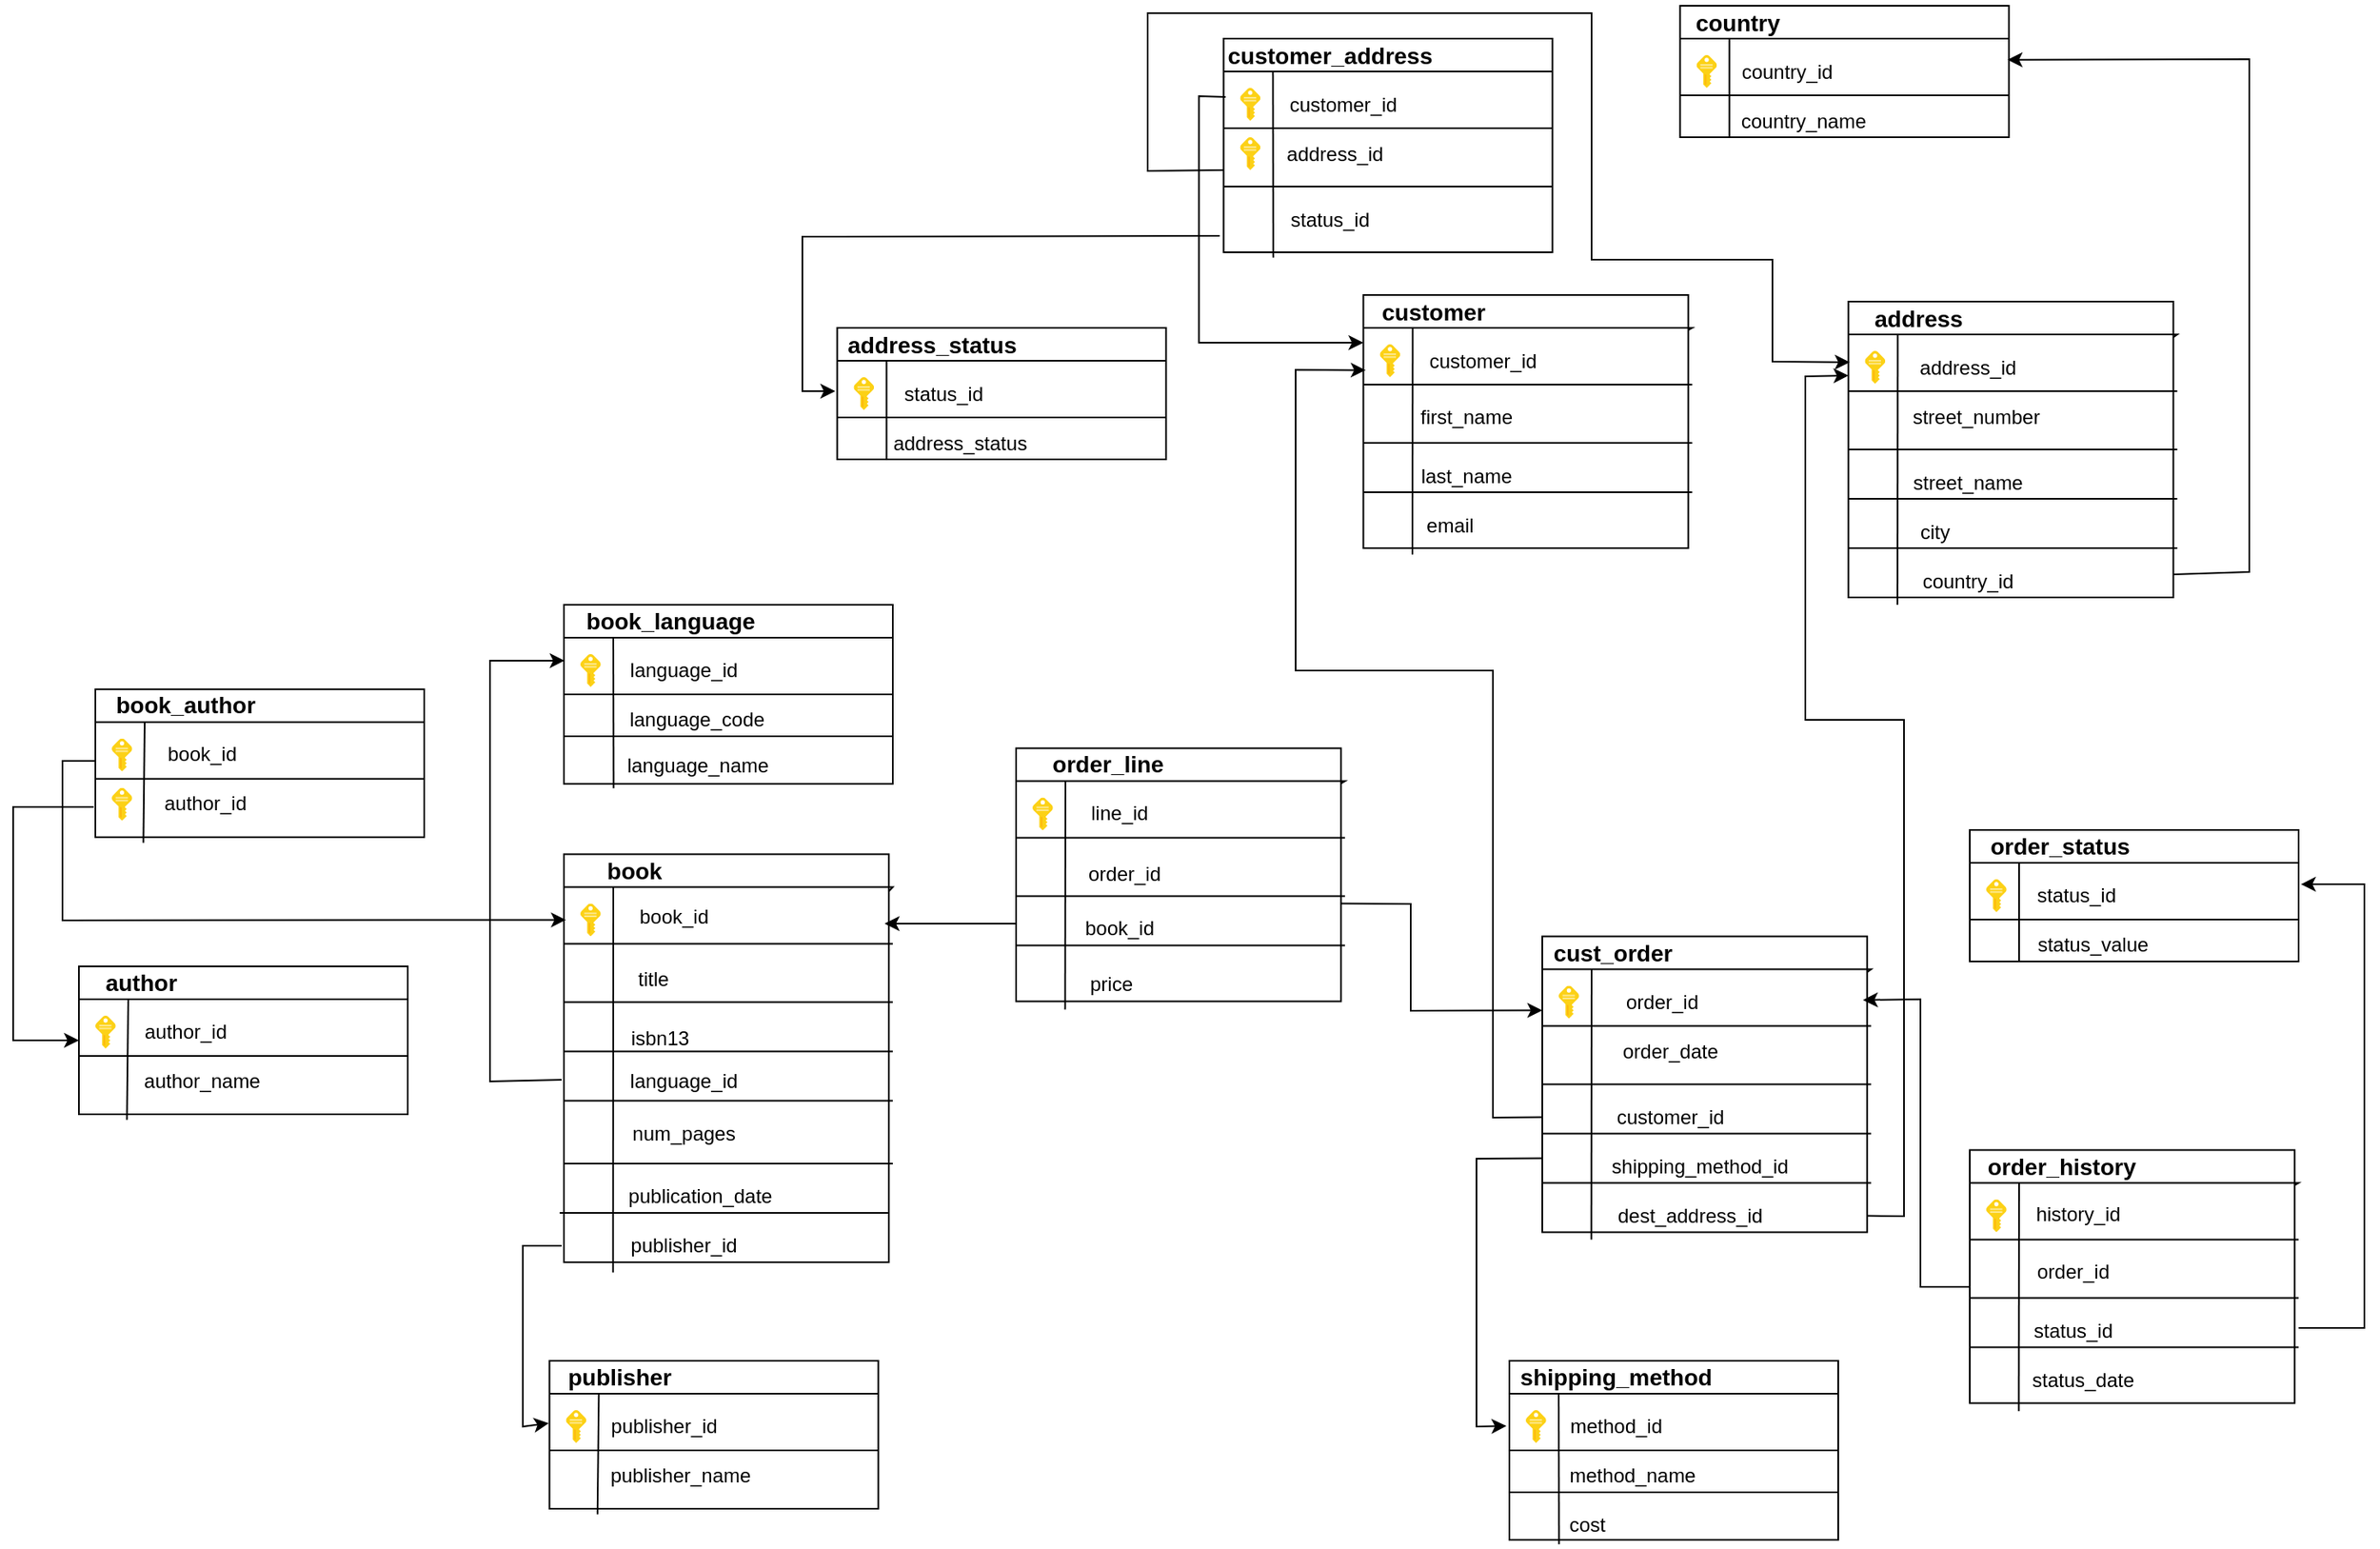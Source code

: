 <mxfile version="25.0.3">
  <diagram name="Page-1" id="AqJaQ5v487REorw5EvIO">
    <mxGraphModel dx="3316" dy="1062" grid="1" gridSize="10" guides="1" tooltips="1" connect="1" arrows="1" fold="1" page="1" pageScale="1" pageWidth="850" pageHeight="1100" math="0" shadow="0">
      <root>
        <mxCell id="0" />
        <mxCell id="1" parent="0" />
        <mxCell id="8rol1aNrI4AMiD5__3O6-1" value="" style="rounded=0;whiteSpace=wrap;html=1;" vertex="1" parent="1">
          <mxGeometry x="753.8" y="915.5" width="200" height="80" as="geometry" />
        </mxCell>
        <mxCell id="8rol1aNrI4AMiD5__3O6-2" value="" style="endArrow=none;html=1;rounded=0;" edge="1" parent="1" target="8rol1aNrI4AMiD5__3O6-1">
          <mxGeometry width="50" height="50" relative="1" as="geometry">
            <mxPoint x="753.8" y="935.5" as="sourcePoint" />
            <mxPoint x="803.8" y="885.5" as="targetPoint" />
            <Array as="points">
              <mxPoint x="953.8" y="935.5" />
            </Array>
          </mxGeometry>
        </mxCell>
        <mxCell id="8rol1aNrI4AMiD5__3O6-3" value="" style="endArrow=none;html=1;rounded=0;" edge="1" parent="1">
          <mxGeometry width="50" height="50" relative="1" as="geometry">
            <mxPoint x="753.8" y="970" as="sourcePoint" />
            <mxPoint x="953.8" y="970" as="targetPoint" />
            <Array as="points">
              <mxPoint x="953.8" y="970" />
            </Array>
          </mxGeometry>
        </mxCell>
        <mxCell id="8rol1aNrI4AMiD5__3O6-4" value="" style="endArrow=none;html=1;rounded=0;" edge="1" parent="1">
          <mxGeometry width="50" height="50" relative="1" as="geometry">
            <mxPoint x="783.8" y="995.5" as="sourcePoint" />
            <mxPoint x="783.8" y="935.5" as="targetPoint" />
          </mxGeometry>
        </mxCell>
        <mxCell id="8rol1aNrI4AMiD5__3O6-5" value="&lt;b&gt;&lt;font style=&quot;font-size: 14px;&quot;&gt;country&lt;/font&gt;&lt;/b&gt;" style="text;html=1;align=center;verticalAlign=middle;whiteSpace=wrap;rounded=0;" vertex="1" parent="1">
          <mxGeometry x="753.8" y="915.5" width="70" height="20" as="geometry" />
        </mxCell>
        <mxCell id="8rol1aNrI4AMiD5__3O6-6" value="country_id" style="text;html=1;align=center;verticalAlign=middle;whiteSpace=wrap;rounded=0;" vertex="1" parent="1">
          <mxGeometry x="793.8" y="945.5" width="50" height="20" as="geometry" />
        </mxCell>
        <mxCell id="8rol1aNrI4AMiD5__3O6-8" value="country_name" style="text;html=1;align=center;verticalAlign=middle;whiteSpace=wrap;rounded=0;" vertex="1" parent="1">
          <mxGeometry x="803.8" y="975.5" width="50" height="20" as="geometry" />
        </mxCell>
        <mxCell id="8rol1aNrI4AMiD5__3O6-9" value="" style="image;sketch=0;aspect=fixed;html=1;points=[];align=center;fontSize=12;image=img/lib/mscae/Key.svg;" vertex="1" parent="1">
          <mxGeometry x="763.8" y="945.5" width="12.4" height="20" as="geometry" />
        </mxCell>
        <mxCell id="8rol1aNrI4AMiD5__3O6-10" value="" style="rounded=0;whiteSpace=wrap;html=1;" vertex="1" parent="1">
          <mxGeometry x="241.2" y="1111.5" width="200" height="80" as="geometry" />
        </mxCell>
        <mxCell id="8rol1aNrI4AMiD5__3O6-11" value="" style="endArrow=none;html=1;rounded=0;" edge="1" parent="1" target="8rol1aNrI4AMiD5__3O6-10">
          <mxGeometry width="50" height="50" relative="1" as="geometry">
            <mxPoint x="241.2" y="1131.5" as="sourcePoint" />
            <mxPoint x="291.2" y="1081.5" as="targetPoint" />
            <Array as="points">
              <mxPoint x="441.2" y="1131.5" />
            </Array>
          </mxGeometry>
        </mxCell>
        <mxCell id="8rol1aNrI4AMiD5__3O6-12" value="" style="endArrow=none;html=1;rounded=0;" edge="1" parent="1">
          <mxGeometry width="50" height="50" relative="1" as="geometry">
            <mxPoint x="241.2" y="1166" as="sourcePoint" />
            <mxPoint x="441.2" y="1166" as="targetPoint" />
            <Array as="points">
              <mxPoint x="441.2" y="1166" />
            </Array>
          </mxGeometry>
        </mxCell>
        <mxCell id="8rol1aNrI4AMiD5__3O6-13" value="" style="endArrow=none;html=1;rounded=0;" edge="1" parent="1">
          <mxGeometry width="50" height="50" relative="1" as="geometry">
            <mxPoint x="271.2" y="1191.5" as="sourcePoint" />
            <mxPoint x="271.2" y="1131.5" as="targetPoint" />
          </mxGeometry>
        </mxCell>
        <mxCell id="8rol1aNrI4AMiD5__3O6-14" value="&lt;b&gt;&lt;font style=&quot;font-size: 14px;&quot;&gt;address_status&lt;/font&gt;&lt;/b&gt;" style="text;html=1;align=center;verticalAlign=middle;whiteSpace=wrap;rounded=0;" vertex="1" parent="1">
          <mxGeometry x="263.6" y="1111.5" width="70" height="20" as="geometry" />
        </mxCell>
        <mxCell id="8rol1aNrI4AMiD5__3O6-15" value="status_id" style="text;html=1;align=center;verticalAlign=middle;whiteSpace=wrap;rounded=0;" vertex="1" parent="1">
          <mxGeometry x="281.2" y="1141.5" width="50" height="20" as="geometry" />
        </mxCell>
        <mxCell id="8rol1aNrI4AMiD5__3O6-16" value="&lt;font style=&quot;font-size: 12px;&quot;&gt;address_status&lt;/font&gt;" style="text;html=1;align=center;verticalAlign=middle;whiteSpace=wrap;rounded=0;" vertex="1" parent="1">
          <mxGeometry x="291.2" y="1171.5" width="50" height="20" as="geometry" />
        </mxCell>
        <mxCell id="8rol1aNrI4AMiD5__3O6-17" value="" style="image;sketch=0;aspect=fixed;html=1;points=[];align=center;fontSize=12;image=img/lib/mscae/Key.svg;" vertex="1" parent="1">
          <mxGeometry x="251.2" y="1141.5" width="12.4" height="20" as="geometry" />
        </mxCell>
        <mxCell id="8rol1aNrI4AMiD5__3O6-19" value="" style="rounded=0;whiteSpace=wrap;html=1;" vertex="1" parent="1">
          <mxGeometry x="856.2" y="1095.5" width="197.6" height="180" as="geometry" />
        </mxCell>
        <mxCell id="8rol1aNrI4AMiD5__3O6-20" value="" style="endArrow=none;html=1;rounded=0;" edge="1" parent="1" target="8rol1aNrI4AMiD5__3O6-19">
          <mxGeometry width="50" height="50" relative="1" as="geometry">
            <mxPoint x="856.2" y="1115.5" as="sourcePoint" />
            <mxPoint x="906.2" y="1065.5" as="targetPoint" />
            <Array as="points">
              <mxPoint x="1056.2" y="1115.5" />
            </Array>
          </mxGeometry>
        </mxCell>
        <mxCell id="8rol1aNrI4AMiD5__3O6-21" value="" style="endArrow=none;html=1;rounded=0;" edge="1" parent="1">
          <mxGeometry width="50" height="50" relative="1" as="geometry">
            <mxPoint x="856.2" y="1150" as="sourcePoint" />
            <mxPoint x="1056.2" y="1150" as="targetPoint" />
            <Array as="points">
              <mxPoint x="1056.2" y="1150" />
            </Array>
          </mxGeometry>
        </mxCell>
        <mxCell id="8rol1aNrI4AMiD5__3O6-22" value="" style="endArrow=none;html=1;rounded=0;exitX=0.151;exitY=1.025;exitDx=0;exitDy=0;exitPerimeter=0;" edge="1" parent="1" source="8rol1aNrI4AMiD5__3O6-19">
          <mxGeometry width="50" height="50" relative="1" as="geometry">
            <mxPoint x="886.2" y="1175.5" as="sourcePoint" />
            <mxPoint x="886.2" y="1115.5" as="targetPoint" />
          </mxGeometry>
        </mxCell>
        <mxCell id="8rol1aNrI4AMiD5__3O6-23" value="&lt;div&gt;&lt;b style=&quot;background-color: initial;&quot;&gt;&lt;font style=&quot;font-size: 14px;&quot;&gt;address&lt;/font&gt;&lt;/b&gt;&lt;/div&gt;" style="text;html=1;align=center;verticalAlign=middle;whiteSpace=wrap;rounded=0;" vertex="1" parent="1">
          <mxGeometry x="863.8" y="1095.5" width="70" height="20" as="geometry" />
        </mxCell>
        <mxCell id="8rol1aNrI4AMiD5__3O6-24" value="address_id" style="text;html=1;align=center;verticalAlign=middle;whiteSpace=wrap;rounded=0;" vertex="1" parent="1">
          <mxGeometry x="903.8" y="1125.5" width="50" height="20" as="geometry" />
        </mxCell>
        <mxCell id="8rol1aNrI4AMiD5__3O6-25" value="&lt;font style=&quot;font-size: 12px;&quot;&gt;street_number&lt;/font&gt;" style="text;html=1;align=center;verticalAlign=middle;whiteSpace=wrap;rounded=0;" vertex="1" parent="1">
          <mxGeometry x="908.8" y="1155.5" width="50" height="20" as="geometry" />
        </mxCell>
        <mxCell id="8rol1aNrI4AMiD5__3O6-26" value="" style="image;sketch=0;aspect=fixed;html=1;points=[];align=center;fontSize=12;image=img/lib/mscae/Key.svg;" vertex="1" parent="1">
          <mxGeometry x="866.2" y="1125.5" width="12.4" height="20" as="geometry" />
        </mxCell>
        <mxCell id="8rol1aNrI4AMiD5__3O6-27" value="" style="endArrow=none;html=1;rounded=0;" edge="1" parent="1">
          <mxGeometry width="50" height="50" relative="1" as="geometry">
            <mxPoint x="856.2" y="1185.5" as="sourcePoint" />
            <mxPoint x="1056.2" y="1185.5" as="targetPoint" />
            <Array as="points">
              <mxPoint x="1056.2" y="1185.5" />
            </Array>
          </mxGeometry>
        </mxCell>
        <mxCell id="8rol1aNrI4AMiD5__3O6-29" value="street_name" style="text;html=1;align=center;verticalAlign=middle;whiteSpace=wrap;rounded=0;" vertex="1" parent="1">
          <mxGeometry x="903.8" y="1195.5" width="50" height="20" as="geometry" />
        </mxCell>
        <mxCell id="8rol1aNrI4AMiD5__3O6-30" value="" style="rounded=0;whiteSpace=wrap;html=1;" vertex="1" parent="1">
          <mxGeometry x="476.2" y="935.5" width="200" height="130" as="geometry" />
        </mxCell>
        <mxCell id="8rol1aNrI4AMiD5__3O6-31" value="" style="endArrow=none;html=1;rounded=0;" edge="1" parent="1" target="8rol1aNrI4AMiD5__3O6-30">
          <mxGeometry width="50" height="50" relative="1" as="geometry">
            <mxPoint x="476.2" y="955.5" as="sourcePoint" />
            <mxPoint x="526.2" y="905.5" as="targetPoint" />
            <Array as="points">
              <mxPoint x="676.2" y="955.5" />
            </Array>
          </mxGeometry>
        </mxCell>
        <mxCell id="8rol1aNrI4AMiD5__3O6-32" value="" style="endArrow=none;html=1;rounded=0;" edge="1" parent="1">
          <mxGeometry width="50" height="50" relative="1" as="geometry">
            <mxPoint x="476.2" y="990" as="sourcePoint" />
            <mxPoint x="676.2" y="990" as="targetPoint" />
            <Array as="points">
              <mxPoint x="676.2" y="990" />
            </Array>
          </mxGeometry>
        </mxCell>
        <mxCell id="8rol1aNrI4AMiD5__3O6-33" value="" style="endArrow=none;html=1;rounded=0;exitX=0.151;exitY=1.025;exitDx=0;exitDy=0;exitPerimeter=0;" edge="1" parent="1" source="8rol1aNrI4AMiD5__3O6-30">
          <mxGeometry width="50" height="50" relative="1" as="geometry">
            <mxPoint x="506.2" y="1015.5" as="sourcePoint" />
            <mxPoint x="506.2" y="955.5" as="targetPoint" />
          </mxGeometry>
        </mxCell>
        <mxCell id="8rol1aNrI4AMiD5__3O6-34" value="&lt;b&gt;&lt;font style=&quot;font-size: 14px;&quot;&gt;customer_address&lt;/font&gt;&lt;/b&gt;" style="text;html=1;align=center;verticalAlign=middle;whiteSpace=wrap;rounded=0;" vertex="1" parent="1">
          <mxGeometry x="506.2" y="935.5" width="70" height="20" as="geometry" />
        </mxCell>
        <mxCell id="8rol1aNrI4AMiD5__3O6-35" value="customer_id" style="text;html=1;align=center;verticalAlign=middle;whiteSpace=wrap;rounded=0;" vertex="1" parent="1">
          <mxGeometry x="523.8" y="965.5" width="50" height="20" as="geometry" />
        </mxCell>
        <mxCell id="8rol1aNrI4AMiD5__3O6-36" value="&lt;font style=&quot;font-size: 12px;&quot;&gt;address_id&lt;/font&gt;" style="text;html=1;align=center;verticalAlign=middle;whiteSpace=wrap;rounded=0;" vertex="1" parent="1">
          <mxGeometry x="518.6" y="995.5" width="50" height="20" as="geometry" />
        </mxCell>
        <mxCell id="8rol1aNrI4AMiD5__3O6-37" value="" style="image;sketch=0;aspect=fixed;html=1;points=[];align=center;fontSize=12;image=img/lib/mscae/Key.svg;" vertex="1" parent="1">
          <mxGeometry x="486.2" y="965.5" width="12.4" height="20" as="geometry" />
        </mxCell>
        <mxCell id="8rol1aNrI4AMiD5__3O6-38" value="" style="endArrow=none;html=1;rounded=0;" edge="1" parent="1">
          <mxGeometry width="50" height="50" relative="1" as="geometry">
            <mxPoint x="476.2" y="1025.5" as="sourcePoint" />
            <mxPoint x="676.2" y="1025.5" as="targetPoint" />
            <Array as="points">
              <mxPoint x="676.2" y="1025.5" />
            </Array>
          </mxGeometry>
        </mxCell>
        <mxCell id="8rol1aNrI4AMiD5__3O6-39" value="" style="image;sketch=0;aspect=fixed;html=1;points=[];align=center;fontSize=12;image=img/lib/mscae/Key.svg;" vertex="1" parent="1">
          <mxGeometry x="486.2" y="995.5" width="12.4" height="20" as="geometry" />
        </mxCell>
        <mxCell id="8rol1aNrI4AMiD5__3O6-40" value="status_id" style="text;html=1;align=center;verticalAlign=middle;whiteSpace=wrap;rounded=0;" vertex="1" parent="1">
          <mxGeometry x="516.2" y="1035.5" width="50" height="20" as="geometry" />
        </mxCell>
        <mxCell id="8rol1aNrI4AMiD5__3O6-41" value="" style="endArrow=none;html=1;rounded=0;" edge="1" parent="1">
          <mxGeometry width="50" height="50" relative="1" as="geometry">
            <mxPoint x="856.2" y="1215.5" as="sourcePoint" />
            <mxPoint x="1056.2" y="1215.5" as="targetPoint" />
            <Array as="points">
              <mxPoint x="1056.2" y="1215.5" />
            </Array>
          </mxGeometry>
        </mxCell>
        <mxCell id="8rol1aNrI4AMiD5__3O6-42" value="" style="endArrow=none;html=1;rounded=0;" edge="1" parent="1">
          <mxGeometry width="50" height="50" relative="1" as="geometry">
            <mxPoint x="856.2" y="1245.5" as="sourcePoint" />
            <mxPoint x="1056.2" y="1245.5" as="targetPoint" />
            <Array as="points">
              <mxPoint x="1056.2" y="1245.5" />
            </Array>
          </mxGeometry>
        </mxCell>
        <mxCell id="8rol1aNrI4AMiD5__3O6-43" value="city" style="text;html=1;align=center;verticalAlign=middle;whiteSpace=wrap;rounded=0;" vertex="1" parent="1">
          <mxGeometry x="893.8" y="1225.5" width="30" height="20" as="geometry" />
        </mxCell>
        <mxCell id="8rol1aNrI4AMiD5__3O6-44" value="country_id" style="text;html=1;align=center;verticalAlign=middle;whiteSpace=wrap;rounded=0;" vertex="1" parent="1">
          <mxGeometry x="903.8" y="1255.5" width="50" height="20" as="geometry" />
        </mxCell>
        <mxCell id="8rol1aNrI4AMiD5__3O6-83" value="" style="rounded=0;whiteSpace=wrap;html=1;" vertex="1" parent="1">
          <mxGeometry x="561.2" y="1091.5" width="197.6" height="154" as="geometry" />
        </mxCell>
        <mxCell id="8rol1aNrI4AMiD5__3O6-84" value="" style="endArrow=none;html=1;rounded=0;" edge="1" parent="1" target="8rol1aNrI4AMiD5__3O6-83">
          <mxGeometry width="50" height="50" relative="1" as="geometry">
            <mxPoint x="561.2" y="1111.5" as="sourcePoint" />
            <mxPoint x="611.2" y="1061.5" as="targetPoint" />
            <Array as="points">
              <mxPoint x="761.2" y="1111.5" />
            </Array>
          </mxGeometry>
        </mxCell>
        <mxCell id="8rol1aNrI4AMiD5__3O6-85" value="" style="endArrow=none;html=1;rounded=0;" edge="1" parent="1">
          <mxGeometry width="50" height="50" relative="1" as="geometry">
            <mxPoint x="561.2" y="1146" as="sourcePoint" />
            <mxPoint x="761.2" y="1146" as="targetPoint" />
            <Array as="points">
              <mxPoint x="761.2" y="1146" />
            </Array>
          </mxGeometry>
        </mxCell>
        <mxCell id="8rol1aNrI4AMiD5__3O6-86" value="" style="endArrow=none;html=1;rounded=0;exitX=0.151;exitY=1.025;exitDx=0;exitDy=0;exitPerimeter=0;" edge="1" parent="1" source="8rol1aNrI4AMiD5__3O6-83">
          <mxGeometry width="50" height="50" relative="1" as="geometry">
            <mxPoint x="591.2" y="1171.5" as="sourcePoint" />
            <mxPoint x="591.2" y="1111.5" as="targetPoint" />
          </mxGeometry>
        </mxCell>
        <mxCell id="8rol1aNrI4AMiD5__3O6-87" value="&lt;div&gt;&lt;b style=&quot;background-color: initial;&quot;&gt;&lt;font style=&quot;font-size: 14px;&quot;&gt;customer&lt;/font&gt;&lt;/b&gt;&lt;/div&gt;" style="text;html=1;align=center;verticalAlign=middle;whiteSpace=wrap;rounded=0;" vertex="1" parent="1">
          <mxGeometry x="568.8" y="1091.5" width="70" height="20" as="geometry" />
        </mxCell>
        <mxCell id="8rol1aNrI4AMiD5__3O6-88" value="customer_id" style="text;html=1;align=center;verticalAlign=middle;whiteSpace=wrap;rounded=0;" vertex="1" parent="1">
          <mxGeometry x="608.8" y="1121.5" width="50" height="20" as="geometry" />
        </mxCell>
        <mxCell id="8rol1aNrI4AMiD5__3O6-89" value="&lt;font style=&quot;font-size: 12px;&quot;&gt;first_name&lt;/font&gt;" style="text;html=1;align=center;verticalAlign=middle;whiteSpace=wrap;rounded=0;" vertex="1" parent="1">
          <mxGeometry x="598.8" y="1155.5" width="50" height="20" as="geometry" />
        </mxCell>
        <mxCell id="8rol1aNrI4AMiD5__3O6-90" value="" style="image;sketch=0;aspect=fixed;html=1;points=[];align=center;fontSize=12;image=img/lib/mscae/Key.svg;" vertex="1" parent="1">
          <mxGeometry x="571.2" y="1121.5" width="12.4" height="20" as="geometry" />
        </mxCell>
        <mxCell id="8rol1aNrI4AMiD5__3O6-91" value="" style="endArrow=none;html=1;rounded=0;" edge="1" parent="1">
          <mxGeometry width="50" height="50" relative="1" as="geometry">
            <mxPoint x="561.2" y="1181.5" as="sourcePoint" />
            <mxPoint x="761.2" y="1181.5" as="targetPoint" />
            <Array as="points">
              <mxPoint x="761.2" y="1181.5" />
            </Array>
          </mxGeometry>
        </mxCell>
        <mxCell id="8rol1aNrI4AMiD5__3O6-92" value="last_name" style="text;html=1;align=center;verticalAlign=middle;whiteSpace=wrap;rounded=0;" vertex="1" parent="1">
          <mxGeometry x="598.8" y="1191.5" width="50" height="20" as="geometry" />
        </mxCell>
        <mxCell id="8rol1aNrI4AMiD5__3O6-93" value="" style="endArrow=none;html=1;rounded=0;" edge="1" parent="1">
          <mxGeometry width="50" height="50" relative="1" as="geometry">
            <mxPoint x="561.2" y="1211.5" as="sourcePoint" />
            <mxPoint x="761.2" y="1211.5" as="targetPoint" />
            <Array as="points">
              <mxPoint x="761.2" y="1211.5" />
            </Array>
          </mxGeometry>
        </mxCell>
        <mxCell id="8rol1aNrI4AMiD5__3O6-95" value="email" style="text;html=1;align=center;verticalAlign=middle;whiteSpace=wrap;rounded=0;" vertex="1" parent="1">
          <mxGeometry x="598.8" y="1221.5" width="30" height="20" as="geometry" />
        </mxCell>
        <mxCell id="8rol1aNrI4AMiD5__3O6-98" value="" style="rounded=0;whiteSpace=wrap;html=1;" vertex="1" parent="1">
          <mxGeometry x="930" y="1417" width="200" height="80" as="geometry" />
        </mxCell>
        <mxCell id="8rol1aNrI4AMiD5__3O6-99" value="" style="endArrow=none;html=1;rounded=0;" edge="1" parent="1" target="8rol1aNrI4AMiD5__3O6-98">
          <mxGeometry width="50" height="50" relative="1" as="geometry">
            <mxPoint x="930" y="1437" as="sourcePoint" />
            <mxPoint x="980" y="1387" as="targetPoint" />
            <Array as="points">
              <mxPoint x="1130" y="1437" />
            </Array>
          </mxGeometry>
        </mxCell>
        <mxCell id="8rol1aNrI4AMiD5__3O6-100" value="" style="endArrow=none;html=1;rounded=0;" edge="1" parent="1">
          <mxGeometry width="50" height="50" relative="1" as="geometry">
            <mxPoint x="930" y="1471.5" as="sourcePoint" />
            <mxPoint x="1130" y="1471.5" as="targetPoint" />
            <Array as="points">
              <mxPoint x="1130" y="1471.5" />
            </Array>
          </mxGeometry>
        </mxCell>
        <mxCell id="8rol1aNrI4AMiD5__3O6-101" value="" style="endArrow=none;html=1;rounded=0;" edge="1" parent="1">
          <mxGeometry width="50" height="50" relative="1" as="geometry">
            <mxPoint x="960" y="1497" as="sourcePoint" />
            <mxPoint x="960" y="1437" as="targetPoint" />
          </mxGeometry>
        </mxCell>
        <mxCell id="8rol1aNrI4AMiD5__3O6-102" value="&lt;b&gt;&lt;font style=&quot;font-size: 14px;&quot;&gt;order_status&lt;/font&gt;&lt;/b&gt;" style="text;html=1;align=center;verticalAlign=middle;whiteSpace=wrap;rounded=0;" vertex="1" parent="1">
          <mxGeometry x="950" y="1417" width="70" height="20" as="geometry" />
        </mxCell>
        <mxCell id="8rol1aNrI4AMiD5__3O6-103" value="status_id" style="text;html=1;align=center;verticalAlign=middle;whiteSpace=wrap;rounded=0;" vertex="1" parent="1">
          <mxGeometry x="970" y="1447" width="50" height="20" as="geometry" />
        </mxCell>
        <mxCell id="8rol1aNrI4AMiD5__3O6-104" value="status_value" style="text;html=1;align=center;verticalAlign=middle;whiteSpace=wrap;rounded=0;" vertex="1" parent="1">
          <mxGeometry x="980" y="1477" width="50" height="20" as="geometry" />
        </mxCell>
        <mxCell id="8rol1aNrI4AMiD5__3O6-105" value="" style="image;sketch=0;aspect=fixed;html=1;points=[];align=center;fontSize=12;image=img/lib/mscae/Key.svg;" vertex="1" parent="1">
          <mxGeometry x="940" y="1447" width="12.4" height="20" as="geometry" />
        </mxCell>
        <mxCell id="8rol1aNrI4AMiD5__3O6-106" value="" style="rounded=0;whiteSpace=wrap;html=1;" vertex="1" parent="1">
          <mxGeometry x="930" y="1611.75" width="197.6" height="154" as="geometry" />
        </mxCell>
        <mxCell id="8rol1aNrI4AMiD5__3O6-107" value="" style="endArrow=none;html=1;rounded=0;" edge="1" parent="1" target="8rol1aNrI4AMiD5__3O6-106">
          <mxGeometry width="50" height="50" relative="1" as="geometry">
            <mxPoint x="930" y="1631.75" as="sourcePoint" />
            <mxPoint x="980" y="1581.75" as="targetPoint" />
            <Array as="points">
              <mxPoint x="1130" y="1631.75" />
            </Array>
          </mxGeometry>
        </mxCell>
        <mxCell id="8rol1aNrI4AMiD5__3O6-108" value="" style="endArrow=none;html=1;rounded=0;" edge="1" parent="1">
          <mxGeometry width="50" height="50" relative="1" as="geometry">
            <mxPoint x="930" y="1666.25" as="sourcePoint" />
            <mxPoint x="1130" y="1666.25" as="targetPoint" />
            <Array as="points">
              <mxPoint x="1130" y="1666.25" />
            </Array>
          </mxGeometry>
        </mxCell>
        <mxCell id="8rol1aNrI4AMiD5__3O6-109" value="" style="endArrow=none;html=1;rounded=0;" edge="1" parent="1">
          <mxGeometry width="50" height="50" relative="1" as="geometry">
            <mxPoint x="959.8" y="1770.67" as="sourcePoint" />
            <mxPoint x="960" y="1631.75" as="targetPoint" />
          </mxGeometry>
        </mxCell>
        <mxCell id="8rol1aNrI4AMiD5__3O6-110" value="&lt;div&gt;&lt;b style=&quot;background-color: initial;&quot;&gt;&lt;font style=&quot;font-size: 14px;&quot;&gt;order_history&lt;/font&gt;&lt;/b&gt;&lt;/div&gt;" style="text;html=1;align=center;verticalAlign=middle;whiteSpace=wrap;rounded=0;" vertex="1" parent="1">
          <mxGeometry x="951.2" y="1611.75" width="70" height="20" as="geometry" />
        </mxCell>
        <mxCell id="8rol1aNrI4AMiD5__3O6-111" value="history_id" style="text;html=1;align=center;verticalAlign=middle;whiteSpace=wrap;rounded=0;" vertex="1" parent="1">
          <mxGeometry x="971.2" y="1640.67" width="50" height="20" as="geometry" />
        </mxCell>
        <mxCell id="8rol1aNrI4AMiD5__3O6-112" value="&lt;font style=&quot;font-size: 12px;&quot;&gt;order_id&lt;/font&gt;" style="text;html=1;align=center;verticalAlign=middle;whiteSpace=wrap;rounded=0;" vertex="1" parent="1">
          <mxGeometry x="967.6" y="1675.75" width="50" height="20" as="geometry" />
        </mxCell>
        <mxCell id="8rol1aNrI4AMiD5__3O6-113" value="" style="image;sketch=0;aspect=fixed;html=1;points=[];align=center;fontSize=12;image=img/lib/mscae/Key.svg;" vertex="1" parent="1">
          <mxGeometry x="940" y="1641.75" width="12.4" height="20" as="geometry" />
        </mxCell>
        <mxCell id="8rol1aNrI4AMiD5__3O6-114" value="" style="endArrow=none;html=1;rounded=0;" edge="1" parent="1">
          <mxGeometry width="50" height="50" relative="1" as="geometry">
            <mxPoint x="930" y="1701.75" as="sourcePoint" />
            <mxPoint x="1130" y="1701.75" as="targetPoint" />
            <Array as="points">
              <mxPoint x="1130" y="1701.75" />
            </Array>
          </mxGeometry>
        </mxCell>
        <mxCell id="8rol1aNrI4AMiD5__3O6-115" value="status_id" style="text;html=1;align=center;verticalAlign=middle;whiteSpace=wrap;rounded=0;" vertex="1" parent="1">
          <mxGeometry x="967.6" y="1711.75" width="50" height="20" as="geometry" />
        </mxCell>
        <mxCell id="8rol1aNrI4AMiD5__3O6-116" value="" style="endArrow=none;html=1;rounded=0;" edge="1" parent="1">
          <mxGeometry width="50" height="50" relative="1" as="geometry">
            <mxPoint x="930" y="1731.75" as="sourcePoint" />
            <mxPoint x="1130" y="1731.75" as="targetPoint" />
            <Array as="points">
              <mxPoint x="1130" y="1731.75" />
            </Array>
          </mxGeometry>
        </mxCell>
        <mxCell id="8rol1aNrI4AMiD5__3O6-117" value="status_date" style="text;html=1;align=center;verticalAlign=middle;whiteSpace=wrap;rounded=0;" vertex="1" parent="1">
          <mxGeometry x="983.8" y="1741.75" width="30" height="20" as="geometry" />
        </mxCell>
        <mxCell id="8rol1aNrI4AMiD5__3O6-118" value="" style="rounded=0;whiteSpace=wrap;html=1;" vertex="1" parent="1">
          <mxGeometry x="670" y="1481.75" width="197.6" height="180" as="geometry" />
        </mxCell>
        <mxCell id="8rol1aNrI4AMiD5__3O6-119" value="" style="endArrow=none;html=1;rounded=0;" edge="1" parent="1" target="8rol1aNrI4AMiD5__3O6-118">
          <mxGeometry width="50" height="50" relative="1" as="geometry">
            <mxPoint x="670" y="1501.75" as="sourcePoint" />
            <mxPoint x="720" y="1451.75" as="targetPoint" />
            <Array as="points">
              <mxPoint x="870" y="1501.75" />
            </Array>
          </mxGeometry>
        </mxCell>
        <mxCell id="8rol1aNrI4AMiD5__3O6-120" value="" style="endArrow=none;html=1;rounded=0;" edge="1" parent="1">
          <mxGeometry width="50" height="50" relative="1" as="geometry">
            <mxPoint x="670" y="1536.25" as="sourcePoint" />
            <mxPoint x="870" y="1536.25" as="targetPoint" />
            <Array as="points">
              <mxPoint x="870" y="1536.25" />
            </Array>
          </mxGeometry>
        </mxCell>
        <mxCell id="8rol1aNrI4AMiD5__3O6-121" value="" style="endArrow=none;html=1;rounded=0;exitX=0.151;exitY=1.025;exitDx=0;exitDy=0;exitPerimeter=0;" edge="1" parent="1" source="8rol1aNrI4AMiD5__3O6-118">
          <mxGeometry width="50" height="50" relative="1" as="geometry">
            <mxPoint x="700" y="1561.75" as="sourcePoint" />
            <mxPoint x="700" y="1501.75" as="targetPoint" />
          </mxGeometry>
        </mxCell>
        <mxCell id="8rol1aNrI4AMiD5__3O6-122" value="&lt;div&gt;&lt;b style=&quot;background-color: initial;&quot;&gt;&lt;font style=&quot;font-size: 14px;&quot;&gt;cust_order&lt;/font&gt;&lt;/b&gt;&lt;/div&gt;" style="text;html=1;align=center;verticalAlign=middle;whiteSpace=wrap;rounded=0;" vertex="1" parent="1">
          <mxGeometry x="677.6" y="1481.75" width="70" height="20" as="geometry" />
        </mxCell>
        <mxCell id="8rol1aNrI4AMiD5__3O6-123" value="order_id" style="text;html=1;align=center;verticalAlign=middle;whiteSpace=wrap;rounded=0;" vertex="1" parent="1">
          <mxGeometry x="717.6" y="1511.75" width="50" height="20" as="geometry" />
        </mxCell>
        <mxCell id="8rol1aNrI4AMiD5__3O6-124" value="&lt;font style=&quot;font-size: 12px;&quot;&gt;order_date&lt;/font&gt;" style="text;html=1;align=center;verticalAlign=middle;whiteSpace=wrap;rounded=0;" vertex="1" parent="1">
          <mxGeometry x="722.6" y="1541.75" width="50" height="20" as="geometry" />
        </mxCell>
        <mxCell id="8rol1aNrI4AMiD5__3O6-125" value="" style="image;sketch=0;aspect=fixed;html=1;points=[];align=center;fontSize=12;image=img/lib/mscae/Key.svg;" vertex="1" parent="1">
          <mxGeometry x="680" y="1511.75" width="12.4" height="20" as="geometry" />
        </mxCell>
        <mxCell id="8rol1aNrI4AMiD5__3O6-126" value="" style="endArrow=none;html=1;rounded=0;" edge="1" parent="1">
          <mxGeometry width="50" height="50" relative="1" as="geometry">
            <mxPoint x="670" y="1571.75" as="sourcePoint" />
            <mxPoint x="870" y="1571.75" as="targetPoint" />
            <Array as="points">
              <mxPoint x="870" y="1571.75" />
            </Array>
          </mxGeometry>
        </mxCell>
        <mxCell id="8rol1aNrI4AMiD5__3O6-127" value="customer_id" style="text;html=1;align=center;verticalAlign=middle;whiteSpace=wrap;rounded=0;" vertex="1" parent="1">
          <mxGeometry x="722.6" y="1581.75" width="50" height="20" as="geometry" />
        </mxCell>
        <mxCell id="8rol1aNrI4AMiD5__3O6-128" value="" style="endArrow=none;html=1;rounded=0;" edge="1" parent="1">
          <mxGeometry width="50" height="50" relative="1" as="geometry">
            <mxPoint x="670" y="1601.75" as="sourcePoint" />
            <mxPoint x="870" y="1601.75" as="targetPoint" />
            <Array as="points">
              <mxPoint x="870" y="1601.75" />
            </Array>
          </mxGeometry>
        </mxCell>
        <mxCell id="8rol1aNrI4AMiD5__3O6-129" value="" style="endArrow=none;html=1;rounded=0;" edge="1" parent="1">
          <mxGeometry width="50" height="50" relative="1" as="geometry">
            <mxPoint x="670" y="1631.75" as="sourcePoint" />
            <mxPoint x="870" y="1631.75" as="targetPoint" />
            <Array as="points">
              <mxPoint x="870" y="1631.75" />
            </Array>
          </mxGeometry>
        </mxCell>
        <mxCell id="8rol1aNrI4AMiD5__3O6-130" value="shipping_method_id" style="text;html=1;align=center;verticalAlign=middle;whiteSpace=wrap;rounded=0;" vertex="1" parent="1">
          <mxGeometry x="751.2" y="1611.75" width="30" height="20" as="geometry" />
        </mxCell>
        <mxCell id="8rol1aNrI4AMiD5__3O6-131" value="dest_address_id" style="text;html=1;align=center;verticalAlign=middle;whiteSpace=wrap;rounded=0;" vertex="1" parent="1">
          <mxGeometry x="735" y="1641.75" width="50" height="20" as="geometry" />
        </mxCell>
        <mxCell id="8rol1aNrI4AMiD5__3O6-133" value="" style="rounded=0;whiteSpace=wrap;html=1;" vertex="1" parent="1">
          <mxGeometry x="650" y="1740" width="200" height="108.92" as="geometry" />
        </mxCell>
        <mxCell id="8rol1aNrI4AMiD5__3O6-134" value="" style="endArrow=none;html=1;rounded=0;" edge="1" parent="1" target="8rol1aNrI4AMiD5__3O6-133">
          <mxGeometry width="50" height="50" relative="1" as="geometry">
            <mxPoint x="650" y="1760" as="sourcePoint" />
            <mxPoint x="700" y="1710" as="targetPoint" />
            <Array as="points">
              <mxPoint x="850" y="1760" />
            </Array>
          </mxGeometry>
        </mxCell>
        <mxCell id="8rol1aNrI4AMiD5__3O6-135" value="" style="endArrow=none;html=1;rounded=0;" edge="1" parent="1">
          <mxGeometry width="50" height="50" relative="1" as="geometry">
            <mxPoint x="650" y="1794.5" as="sourcePoint" />
            <mxPoint x="850" y="1794.5" as="targetPoint" />
            <Array as="points">
              <mxPoint x="850" y="1794.5" />
            </Array>
          </mxGeometry>
        </mxCell>
        <mxCell id="8rol1aNrI4AMiD5__3O6-136" value="" style="endArrow=none;html=1;rounded=0;exitX=0.151;exitY=1.025;exitDx=0;exitDy=0;exitPerimeter=0;" edge="1" parent="1" source="8rol1aNrI4AMiD5__3O6-133">
          <mxGeometry width="50" height="50" relative="1" as="geometry">
            <mxPoint x="680" y="1820" as="sourcePoint" />
            <mxPoint x="680" y="1760" as="targetPoint" />
          </mxGeometry>
        </mxCell>
        <mxCell id="8rol1aNrI4AMiD5__3O6-137" value="&lt;b&gt;&lt;font style=&quot;font-size: 14px;&quot;&gt;shipping_method&lt;/font&gt;&lt;/b&gt;" style="text;html=1;align=center;verticalAlign=middle;whiteSpace=wrap;rounded=0;" vertex="1" parent="1">
          <mxGeometry x="680" y="1740" width="70" height="20" as="geometry" />
        </mxCell>
        <mxCell id="8rol1aNrI4AMiD5__3O6-138" value="method_id" style="text;html=1;align=center;verticalAlign=middle;whiteSpace=wrap;rounded=0;" vertex="1" parent="1">
          <mxGeometry x="690.2" y="1770" width="50" height="20" as="geometry" />
        </mxCell>
        <mxCell id="8rol1aNrI4AMiD5__3O6-139" value="&lt;font style=&quot;font-size: 12px;&quot;&gt;method_name&lt;/font&gt;" style="text;html=1;align=center;verticalAlign=middle;whiteSpace=wrap;rounded=0;" vertex="1" parent="1">
          <mxGeometry x="700.2" y="1800" width="50" height="20" as="geometry" />
        </mxCell>
        <mxCell id="8rol1aNrI4AMiD5__3O6-140" value="" style="image;sketch=0;aspect=fixed;html=1;points=[];align=center;fontSize=12;image=img/lib/mscae/Key.svg;" vertex="1" parent="1">
          <mxGeometry x="660" y="1770" width="12.4" height="20" as="geometry" />
        </mxCell>
        <mxCell id="8rol1aNrI4AMiD5__3O6-141" value="" style="endArrow=none;html=1;rounded=0;" edge="1" parent="1">
          <mxGeometry width="50" height="50" relative="1" as="geometry">
            <mxPoint x="650" y="1820" as="sourcePoint" />
            <mxPoint x="850" y="1820" as="targetPoint" />
            <Array as="points">
              <mxPoint x="850" y="1820" />
            </Array>
          </mxGeometry>
        </mxCell>
        <mxCell id="8rol1aNrI4AMiD5__3O6-143" value="cost" style="text;html=1;align=center;verticalAlign=middle;whiteSpace=wrap;rounded=0;" vertex="1" parent="1">
          <mxGeometry x="685" y="1828.92" width="25" height="21.64" as="geometry" />
        </mxCell>
        <mxCell id="8rol1aNrI4AMiD5__3O6-144" value="" style="rounded=0;whiteSpace=wrap;html=1;" vertex="1" parent="1">
          <mxGeometry x="-210" y="1331.39" width="200" height="90" as="geometry" />
        </mxCell>
        <mxCell id="8rol1aNrI4AMiD5__3O6-145" value="" style="endArrow=none;html=1;rounded=0;" edge="1" parent="1" target="8rol1aNrI4AMiD5__3O6-144">
          <mxGeometry width="50" height="50" relative="1" as="geometry">
            <mxPoint x="-210" y="1351.39" as="sourcePoint" />
            <mxPoint x="-160" y="1301.39" as="targetPoint" />
            <Array as="points">
              <mxPoint x="-10" y="1351.39" />
            </Array>
          </mxGeometry>
        </mxCell>
        <mxCell id="8rol1aNrI4AMiD5__3O6-146" value="" style="endArrow=none;html=1;rounded=0;" edge="1" parent="1">
          <mxGeometry width="50" height="50" relative="1" as="geometry">
            <mxPoint x="-210" y="1385.89" as="sourcePoint" />
            <mxPoint x="-10" y="1385.89" as="targetPoint" />
            <Array as="points">
              <mxPoint x="-10" y="1385.89" />
            </Array>
          </mxGeometry>
        </mxCell>
        <mxCell id="8rol1aNrI4AMiD5__3O6-147" value="" style="endArrow=none;html=1;rounded=0;exitX=0.146;exitY=1.038;exitDx=0;exitDy=0;exitPerimeter=0;" edge="1" parent="1" source="8rol1aNrI4AMiD5__3O6-144">
          <mxGeometry width="50" height="50" relative="1" as="geometry">
            <mxPoint x="-180" y="1411.39" as="sourcePoint" />
            <mxPoint x="-180" y="1351.39" as="targetPoint" />
          </mxGeometry>
        </mxCell>
        <mxCell id="8rol1aNrI4AMiD5__3O6-148" value="&lt;b&gt;&lt;font style=&quot;font-size: 14px;&quot;&gt;book_author&lt;/font&gt;&lt;/b&gt;" style="text;html=1;align=center;verticalAlign=middle;whiteSpace=wrap;rounded=0;" vertex="1" parent="1">
          <mxGeometry x="-190" y="1331.39" width="70" height="20" as="geometry" />
        </mxCell>
        <mxCell id="8rol1aNrI4AMiD5__3O6-149" value="book_id" style="text;html=1;align=center;verticalAlign=middle;whiteSpace=wrap;rounded=0;" vertex="1" parent="1">
          <mxGeometry x="-170" y="1361.39" width="50" height="20" as="geometry" />
        </mxCell>
        <mxCell id="8rol1aNrI4AMiD5__3O6-150" value="author_id" style="text;html=1;align=center;verticalAlign=middle;whiteSpace=wrap;rounded=0;" vertex="1" parent="1">
          <mxGeometry x="-167.6" y="1391.39" width="50" height="20" as="geometry" />
        </mxCell>
        <mxCell id="8rol1aNrI4AMiD5__3O6-151" value="" style="image;sketch=0;aspect=fixed;html=1;points=[];align=center;fontSize=12;image=img/lib/mscae/Key.svg;" vertex="1" parent="1">
          <mxGeometry x="-200" y="1361.39" width="12.4" height="20" as="geometry" />
        </mxCell>
        <mxCell id="8rol1aNrI4AMiD5__3O6-152" value="" style="image;sketch=0;aspect=fixed;html=1;points=[];align=center;fontSize=12;image=img/lib/mscae/Key.svg;" vertex="1" parent="1">
          <mxGeometry x="-200" y="1391.39" width="12.4" height="20" as="geometry" />
        </mxCell>
        <mxCell id="8rol1aNrI4AMiD5__3O6-163" value="" style="rounded=0;whiteSpace=wrap;html=1;" vertex="1" parent="1">
          <mxGeometry x="66.2" y="1740" width="200" height="90" as="geometry" />
        </mxCell>
        <mxCell id="8rol1aNrI4AMiD5__3O6-164" value="" style="endArrow=none;html=1;rounded=0;" edge="1" parent="1" target="8rol1aNrI4AMiD5__3O6-163">
          <mxGeometry width="50" height="50" relative="1" as="geometry">
            <mxPoint x="66.2" y="1760" as="sourcePoint" />
            <mxPoint x="116.2" y="1710" as="targetPoint" />
            <Array as="points">
              <mxPoint x="266.2" y="1760" />
            </Array>
          </mxGeometry>
        </mxCell>
        <mxCell id="8rol1aNrI4AMiD5__3O6-165" value="" style="endArrow=none;html=1;rounded=0;" edge="1" parent="1">
          <mxGeometry width="50" height="50" relative="1" as="geometry">
            <mxPoint x="66.2" y="1794.5" as="sourcePoint" />
            <mxPoint x="266.2" y="1794.5" as="targetPoint" />
            <Array as="points">
              <mxPoint x="266.2" y="1794.5" />
            </Array>
          </mxGeometry>
        </mxCell>
        <mxCell id="8rol1aNrI4AMiD5__3O6-166" value="" style="endArrow=none;html=1;rounded=0;exitX=0.146;exitY=1.038;exitDx=0;exitDy=0;exitPerimeter=0;" edge="1" parent="1" source="8rol1aNrI4AMiD5__3O6-163">
          <mxGeometry width="50" height="50" relative="1" as="geometry">
            <mxPoint x="96.2" y="1820" as="sourcePoint" />
            <mxPoint x="96.2" y="1760" as="targetPoint" />
          </mxGeometry>
        </mxCell>
        <mxCell id="8rol1aNrI4AMiD5__3O6-167" value="&lt;b&gt;&lt;font style=&quot;font-size: 14px;&quot;&gt;publisher&lt;/font&gt;&lt;/b&gt;" style="text;html=1;align=center;verticalAlign=middle;whiteSpace=wrap;rounded=0;" vertex="1" parent="1">
          <mxGeometry x="73.6" y="1740" width="70" height="20" as="geometry" />
        </mxCell>
        <mxCell id="8rol1aNrI4AMiD5__3O6-168" value="publisher_name" style="text;html=1;align=center;verticalAlign=middle;whiteSpace=wrap;rounded=0;" vertex="1" parent="1">
          <mxGeometry x="121.2" y="1800" width="50" height="20" as="geometry" />
        </mxCell>
        <mxCell id="8rol1aNrI4AMiD5__3O6-169" value="publisher_id" style="text;html=1;align=center;verticalAlign=middle;whiteSpace=wrap;rounded=0;" vertex="1" parent="1">
          <mxGeometry x="111.2" y="1770" width="50" height="20" as="geometry" />
        </mxCell>
        <mxCell id="8rol1aNrI4AMiD5__3O6-170" value="" style="image;sketch=0;aspect=fixed;html=1;points=[];align=center;fontSize=12;image=img/lib/mscae/Key.svg;" vertex="1" parent="1">
          <mxGeometry x="76.2" y="1770" width="12.4" height="20" as="geometry" />
        </mxCell>
        <mxCell id="8rol1aNrI4AMiD5__3O6-171" value="" style="rounded=0;whiteSpace=wrap;html=1;" vertex="1" parent="1">
          <mxGeometry x="75" y="1280" width="200" height="108.92" as="geometry" />
        </mxCell>
        <mxCell id="8rol1aNrI4AMiD5__3O6-172" value="" style="endArrow=none;html=1;rounded=0;" edge="1" parent="1" target="8rol1aNrI4AMiD5__3O6-171">
          <mxGeometry width="50" height="50" relative="1" as="geometry">
            <mxPoint x="75" y="1300" as="sourcePoint" />
            <mxPoint x="125" y="1250" as="targetPoint" />
            <Array as="points">
              <mxPoint x="275" y="1300" />
            </Array>
          </mxGeometry>
        </mxCell>
        <mxCell id="8rol1aNrI4AMiD5__3O6-173" value="" style="endArrow=none;html=1;rounded=0;" edge="1" parent="1">
          <mxGeometry width="50" height="50" relative="1" as="geometry">
            <mxPoint x="75" y="1334.5" as="sourcePoint" />
            <mxPoint x="275" y="1334.5" as="targetPoint" />
            <Array as="points">
              <mxPoint x="275" y="1334.5" />
            </Array>
          </mxGeometry>
        </mxCell>
        <mxCell id="8rol1aNrI4AMiD5__3O6-174" value="" style="endArrow=none;html=1;rounded=0;exitX=0.151;exitY=1.025;exitDx=0;exitDy=0;exitPerimeter=0;" edge="1" parent="1" source="8rol1aNrI4AMiD5__3O6-171">
          <mxGeometry width="50" height="50" relative="1" as="geometry">
            <mxPoint x="105" y="1360" as="sourcePoint" />
            <mxPoint x="105" y="1300" as="targetPoint" />
          </mxGeometry>
        </mxCell>
        <mxCell id="8rol1aNrI4AMiD5__3O6-175" value="&lt;b&gt;&lt;font style=&quot;font-size: 14px;&quot;&gt;book_language&lt;/font&gt;&lt;/b&gt;" style="text;html=1;align=center;verticalAlign=middle;whiteSpace=wrap;rounded=0;" vertex="1" parent="1">
          <mxGeometry x="105.0" y="1280" width="70" height="20" as="geometry" />
        </mxCell>
        <mxCell id="8rol1aNrI4AMiD5__3O6-176" value="language_id" style="text;html=1;align=center;verticalAlign=middle;whiteSpace=wrap;rounded=0;" vertex="1" parent="1">
          <mxGeometry x="122.6" y="1310" width="50" height="20" as="geometry" />
        </mxCell>
        <mxCell id="8rol1aNrI4AMiD5__3O6-177" value="&lt;font style=&quot;font-size: 12px;&quot;&gt;language_code&lt;/font&gt;" style="text;html=1;align=center;verticalAlign=middle;whiteSpace=wrap;rounded=0;" vertex="1" parent="1">
          <mxGeometry x="131.3" y="1340" width="50" height="20" as="geometry" />
        </mxCell>
        <mxCell id="8rol1aNrI4AMiD5__3O6-178" value="" style="image;sketch=0;aspect=fixed;html=1;points=[];align=center;fontSize=12;image=img/lib/mscae/Key.svg;" vertex="1" parent="1">
          <mxGeometry x="85" y="1310" width="12.4" height="20" as="geometry" />
        </mxCell>
        <mxCell id="8rol1aNrI4AMiD5__3O6-179" value="" style="endArrow=none;html=1;rounded=0;" edge="1" parent="1">
          <mxGeometry width="50" height="50" relative="1" as="geometry">
            <mxPoint x="75" y="1360" as="sourcePoint" />
            <mxPoint x="275" y="1360" as="targetPoint" />
            <Array as="points">
              <mxPoint x="275" y="1360" />
            </Array>
          </mxGeometry>
        </mxCell>
        <mxCell id="8rol1aNrI4AMiD5__3O6-180" value="language_name" style="text;html=1;align=center;verticalAlign=middle;whiteSpace=wrap;rounded=0;" vertex="1" parent="1">
          <mxGeometry x="143.8" y="1367.28" width="25" height="21.64" as="geometry" />
        </mxCell>
        <mxCell id="8rol1aNrI4AMiD5__3O6-182" value="" style="rounded=0;whiteSpace=wrap;html=1;" vertex="1" parent="1">
          <mxGeometry x="350" y="1367.28" width="197.6" height="154" as="geometry" />
        </mxCell>
        <mxCell id="8rol1aNrI4AMiD5__3O6-183" value="" style="endArrow=none;html=1;rounded=0;" edge="1" parent="1" target="8rol1aNrI4AMiD5__3O6-182">
          <mxGeometry width="50" height="50" relative="1" as="geometry">
            <mxPoint x="350" y="1387.28" as="sourcePoint" />
            <mxPoint x="400" y="1337.28" as="targetPoint" />
            <Array as="points">
              <mxPoint x="550" y="1387.28" />
            </Array>
          </mxGeometry>
        </mxCell>
        <mxCell id="8rol1aNrI4AMiD5__3O6-184" value="" style="endArrow=none;html=1;rounded=0;" edge="1" parent="1">
          <mxGeometry width="50" height="50" relative="1" as="geometry">
            <mxPoint x="350" y="1421.78" as="sourcePoint" />
            <mxPoint x="550" y="1421.78" as="targetPoint" />
            <Array as="points">
              <mxPoint x="550" y="1421.78" />
            </Array>
          </mxGeometry>
        </mxCell>
        <mxCell id="8rol1aNrI4AMiD5__3O6-185" value="" style="endArrow=none;html=1;rounded=0;" edge="1" parent="1">
          <mxGeometry width="50" height="50" relative="1" as="geometry">
            <mxPoint x="379.8" y="1526.2" as="sourcePoint" />
            <mxPoint x="380" y="1387.28" as="targetPoint" />
          </mxGeometry>
        </mxCell>
        <mxCell id="8rol1aNrI4AMiD5__3O6-186" value="&lt;div&gt;&lt;b style=&quot;background-color: initial;&quot;&gt;&lt;font style=&quot;font-size: 14px;&quot;&gt;order_line&lt;/font&gt;&lt;/b&gt;&lt;/div&gt;" style="text;html=1;align=center;verticalAlign=middle;whiteSpace=wrap;rounded=0;" vertex="1" parent="1">
          <mxGeometry x="371.2" y="1367.28" width="70" height="20" as="geometry" />
        </mxCell>
        <mxCell id="8rol1aNrI4AMiD5__3O6-187" value="line_id" style="text;html=1;align=center;verticalAlign=middle;whiteSpace=wrap;rounded=0;" vertex="1" parent="1">
          <mxGeometry x="387.6" y="1397.28" width="50" height="20" as="geometry" />
        </mxCell>
        <mxCell id="8rol1aNrI4AMiD5__3O6-188" value="&lt;font style=&quot;font-size: 12px;&quot;&gt;order_id&lt;/font&gt;" style="text;html=1;align=center;verticalAlign=middle;whiteSpace=wrap;rounded=0;" vertex="1" parent="1">
          <mxGeometry x="391.2" y="1434.28" width="50" height="20" as="geometry" />
        </mxCell>
        <mxCell id="8rol1aNrI4AMiD5__3O6-189" value="" style="image;sketch=0;aspect=fixed;html=1;points=[];align=center;fontSize=12;image=img/lib/mscae/Key.svg;" vertex="1" parent="1">
          <mxGeometry x="360" y="1397.28" width="12.4" height="20" as="geometry" />
        </mxCell>
        <mxCell id="8rol1aNrI4AMiD5__3O6-190" value="" style="endArrow=none;html=1;rounded=0;" edge="1" parent="1">
          <mxGeometry width="50" height="50" relative="1" as="geometry">
            <mxPoint x="350" y="1457.28" as="sourcePoint" />
            <mxPoint x="550" y="1457.28" as="targetPoint" />
            <Array as="points">
              <mxPoint x="550" y="1457.28" />
            </Array>
          </mxGeometry>
        </mxCell>
        <mxCell id="8rol1aNrI4AMiD5__3O6-191" value="book_id" style="text;html=1;align=center;verticalAlign=middle;whiteSpace=wrap;rounded=0;" vertex="1" parent="1">
          <mxGeometry x="387.6" y="1467.28" width="50" height="20" as="geometry" />
        </mxCell>
        <mxCell id="8rol1aNrI4AMiD5__3O6-192" value="" style="endArrow=none;html=1;rounded=0;" edge="1" parent="1">
          <mxGeometry width="50" height="50" relative="1" as="geometry">
            <mxPoint x="350" y="1487.28" as="sourcePoint" />
            <mxPoint x="550" y="1487.28" as="targetPoint" />
            <Array as="points">
              <mxPoint x="550" y="1487.28" />
            </Array>
          </mxGeometry>
        </mxCell>
        <mxCell id="8rol1aNrI4AMiD5__3O6-193" value="price" style="text;html=1;align=center;verticalAlign=middle;whiteSpace=wrap;rounded=0;" vertex="1" parent="1">
          <mxGeometry x="392.6" y="1501.28" width="30" height="20" as="geometry" />
        </mxCell>
        <mxCell id="8rol1aNrI4AMiD5__3O6-196" value="" style="rounded=0;whiteSpace=wrap;html=1;" vertex="1" parent="1">
          <mxGeometry x="75" y="1431.75" width="197.6" height="248.25" as="geometry" />
        </mxCell>
        <mxCell id="8rol1aNrI4AMiD5__3O6-197" value="" style="endArrow=none;html=1;rounded=0;" edge="1" parent="1" target="8rol1aNrI4AMiD5__3O6-196">
          <mxGeometry width="50" height="50" relative="1" as="geometry">
            <mxPoint x="75" y="1451.75" as="sourcePoint" />
            <mxPoint x="125" y="1401.75" as="targetPoint" />
            <Array as="points">
              <mxPoint x="275" y="1451.75" />
            </Array>
          </mxGeometry>
        </mxCell>
        <mxCell id="8rol1aNrI4AMiD5__3O6-198" value="" style="endArrow=none;html=1;rounded=0;" edge="1" parent="1">
          <mxGeometry width="50" height="50" relative="1" as="geometry">
            <mxPoint x="75" y="1486.25" as="sourcePoint" />
            <mxPoint x="275" y="1486.25" as="targetPoint" />
            <Array as="points">
              <mxPoint x="275" y="1486.25" />
            </Array>
          </mxGeometry>
        </mxCell>
        <mxCell id="8rol1aNrI4AMiD5__3O6-199" value="" style="endArrow=none;html=1;rounded=0;exitX=0.151;exitY=1.025;exitDx=0;exitDy=0;exitPerimeter=0;" edge="1" parent="1" source="8rol1aNrI4AMiD5__3O6-196">
          <mxGeometry width="50" height="50" relative="1" as="geometry">
            <mxPoint x="105" y="1511.75" as="sourcePoint" />
            <mxPoint x="105" y="1451.75" as="targetPoint" />
          </mxGeometry>
        </mxCell>
        <mxCell id="8rol1aNrI4AMiD5__3O6-200" value="&lt;div&gt;&lt;b style=&quot;background-color: initial;&quot;&gt;&lt;font style=&quot;font-size: 14px;&quot;&gt;book&lt;/font&gt;&lt;/b&gt;&lt;/div&gt;" style="text;html=1;align=center;verticalAlign=middle;whiteSpace=wrap;rounded=0;" vertex="1" parent="1">
          <mxGeometry x="82.6" y="1431.75" width="70" height="20" as="geometry" />
        </mxCell>
        <mxCell id="8rol1aNrI4AMiD5__3O6-201" value="book_id" style="text;html=1;align=center;verticalAlign=middle;whiteSpace=wrap;rounded=0;" vertex="1" parent="1">
          <mxGeometry x="117.0" y="1460" width="50" height="20" as="geometry" />
        </mxCell>
        <mxCell id="8rol1aNrI4AMiD5__3O6-202" value="&lt;font style=&quot;font-size: 12px;&quot;&gt;title&lt;/font&gt;" style="text;html=1;align=center;verticalAlign=middle;whiteSpace=wrap;rounded=0;" vertex="1" parent="1">
          <mxGeometry x="112.4" y="1500" width="35" height="16" as="geometry" />
        </mxCell>
        <mxCell id="8rol1aNrI4AMiD5__3O6-203" value="" style="image;sketch=0;aspect=fixed;html=1;points=[];align=center;fontSize=12;image=img/lib/mscae/Key.svg;" vertex="1" parent="1">
          <mxGeometry x="85" y="1461.75" width="12.4" height="20" as="geometry" />
        </mxCell>
        <mxCell id="8rol1aNrI4AMiD5__3O6-204" value="" style="endArrow=none;html=1;rounded=0;" edge="1" parent="1">
          <mxGeometry width="50" height="50" relative="1" as="geometry">
            <mxPoint x="75" y="1521.75" as="sourcePoint" />
            <mxPoint x="275" y="1521.75" as="targetPoint" />
            <Array as="points">
              <mxPoint x="275" y="1521.75" />
            </Array>
          </mxGeometry>
        </mxCell>
        <mxCell id="8rol1aNrI4AMiD5__3O6-205" value="isbn13" style="text;html=1;align=center;verticalAlign=middle;whiteSpace=wrap;rounded=0;" vertex="1" parent="1">
          <mxGeometry x="112.6" y="1534" width="41.2" height="20" as="geometry" />
        </mxCell>
        <mxCell id="8rol1aNrI4AMiD5__3O6-206" value="" style="endArrow=none;html=1;rounded=0;" edge="1" parent="1">
          <mxGeometry width="50" height="50" relative="1" as="geometry">
            <mxPoint x="75" y="1551.75" as="sourcePoint" />
            <mxPoint x="275" y="1551.75" as="targetPoint" />
            <Array as="points">
              <mxPoint x="275" y="1551.75" />
            </Array>
          </mxGeometry>
        </mxCell>
        <mxCell id="8rol1aNrI4AMiD5__3O6-207" value="" style="endArrow=none;html=1;rounded=0;" edge="1" parent="1">
          <mxGeometry width="50" height="50" relative="1" as="geometry">
            <mxPoint x="75" y="1581.75" as="sourcePoint" />
            <mxPoint x="275" y="1581.75" as="targetPoint" />
            <Array as="points">
              <mxPoint x="275" y="1581.75" />
            </Array>
          </mxGeometry>
        </mxCell>
        <mxCell id="8rol1aNrI4AMiD5__3O6-208" value="language_id" style="text;html=1;align=center;verticalAlign=middle;whiteSpace=wrap;rounded=0;" vertex="1" parent="1">
          <mxGeometry x="132.6" y="1560" width="30" height="20" as="geometry" />
        </mxCell>
        <mxCell id="8rol1aNrI4AMiD5__3O6-209" value="num_pages" style="text;html=1;align=center;verticalAlign=middle;whiteSpace=wrap;rounded=0;" vertex="1" parent="1">
          <mxGeometry x="122.6" y="1591.75" width="50" height="20" as="geometry" />
        </mxCell>
        <mxCell id="8rol1aNrI4AMiD5__3O6-210" value="" style="endArrow=none;html=1;rounded=0;" edge="1" parent="1">
          <mxGeometry width="50" height="50" relative="1" as="geometry">
            <mxPoint x="75" y="1620" as="sourcePoint" />
            <mxPoint x="275" y="1620" as="targetPoint" />
            <Array as="points">
              <mxPoint x="275" y="1620" />
            </Array>
          </mxGeometry>
        </mxCell>
        <mxCell id="8rol1aNrI4AMiD5__3O6-211" value="" style="endArrow=none;html=1;rounded=0;" edge="1" parent="1">
          <mxGeometry width="50" height="50" relative="1" as="geometry">
            <mxPoint x="72.4" y="1650" as="sourcePoint" />
            <mxPoint x="272.4" y="1650" as="targetPoint" />
            <Array as="points">
              <mxPoint x="272.4" y="1650" />
            </Array>
          </mxGeometry>
        </mxCell>
        <mxCell id="8rol1aNrI4AMiD5__3O6-212" value="publication_date" style="text;html=1;align=center;verticalAlign=middle;whiteSpace=wrap;rounded=0;" vertex="1" parent="1">
          <mxGeometry x="132.6" y="1630" width="50" height="20" as="geometry" />
        </mxCell>
        <mxCell id="8rol1aNrI4AMiD5__3O6-213" value="publisher_id" style="text;html=1;align=center;verticalAlign=middle;whiteSpace=wrap;rounded=0;" vertex="1" parent="1">
          <mxGeometry x="122.6" y="1660" width="50" height="20" as="geometry" />
        </mxCell>
        <mxCell id="8rol1aNrI4AMiD5__3O6-214" value="" style="rounded=0;whiteSpace=wrap;html=1;" vertex="1" parent="1">
          <mxGeometry x="-220" y="1500" width="200" height="90" as="geometry" />
        </mxCell>
        <mxCell id="8rol1aNrI4AMiD5__3O6-215" value="" style="endArrow=none;html=1;rounded=0;" edge="1" parent="1" target="8rol1aNrI4AMiD5__3O6-214">
          <mxGeometry width="50" height="50" relative="1" as="geometry">
            <mxPoint x="-220.0" y="1520" as="sourcePoint" />
            <mxPoint x="-170.0" y="1470" as="targetPoint" />
            <Array as="points">
              <mxPoint x="-20" y="1520" />
            </Array>
          </mxGeometry>
        </mxCell>
        <mxCell id="8rol1aNrI4AMiD5__3O6-216" value="" style="endArrow=none;html=1;rounded=0;" edge="1" parent="1">
          <mxGeometry width="50" height="50" relative="1" as="geometry">
            <mxPoint x="-220.0" y="1554.5" as="sourcePoint" />
            <mxPoint x="-20" y="1554.5" as="targetPoint" />
            <Array as="points">
              <mxPoint x="-20" y="1554.5" />
            </Array>
          </mxGeometry>
        </mxCell>
        <mxCell id="8rol1aNrI4AMiD5__3O6-217" value="" style="endArrow=none;html=1;rounded=0;exitX=0.146;exitY=1.038;exitDx=0;exitDy=0;exitPerimeter=0;" edge="1" parent="1" source="8rol1aNrI4AMiD5__3O6-214">
          <mxGeometry width="50" height="50" relative="1" as="geometry">
            <mxPoint x="-190.0" y="1580" as="sourcePoint" />
            <mxPoint x="-190.0" y="1520" as="targetPoint" />
          </mxGeometry>
        </mxCell>
        <mxCell id="8rol1aNrI4AMiD5__3O6-218" value="&lt;b&gt;&lt;font style=&quot;font-size: 14px;&quot;&gt;author&lt;/font&gt;&lt;/b&gt;" style="text;html=1;align=center;verticalAlign=middle;whiteSpace=wrap;rounded=0;" vertex="1" parent="1">
          <mxGeometry x="-217.4" y="1500" width="70" height="20" as="geometry" />
        </mxCell>
        <mxCell id="8rol1aNrI4AMiD5__3O6-219" value="author_name" style="text;html=1;align=center;verticalAlign=middle;whiteSpace=wrap;rounded=0;" vertex="1" parent="1">
          <mxGeometry x="-170.0" y="1560" width="50" height="20" as="geometry" />
        </mxCell>
        <mxCell id="8rol1aNrI4AMiD5__3O6-220" value="author_id" style="text;html=1;align=center;verticalAlign=middle;whiteSpace=wrap;rounded=0;" vertex="1" parent="1">
          <mxGeometry x="-180" y="1530" width="50" height="20" as="geometry" />
        </mxCell>
        <mxCell id="8rol1aNrI4AMiD5__3O6-221" value="" style="image;sketch=0;aspect=fixed;html=1;points=[];align=center;fontSize=12;image=img/lib/mscae/Key.svg;" vertex="1" parent="1">
          <mxGeometry x="-210.0" y="1530" width="12.4" height="20" as="geometry" />
        </mxCell>
        <mxCell id="8rol1aNrI4AMiD5__3O6-224" value="" style="endArrow=classic;html=1;rounded=0;entryX=0.006;entryY=0.161;entryDx=0;entryDy=0;entryPerimeter=0;" edge="1" parent="1" target="8rol1aNrI4AMiD5__3O6-196">
          <mxGeometry width="50" height="50" relative="1" as="geometry">
            <mxPoint x="-210" y="1375" as="sourcePoint" />
            <mxPoint x="-160" y="1325" as="targetPoint" />
            <Array as="points">
              <mxPoint x="-230" y="1375" />
              <mxPoint x="-230" y="1472" />
            </Array>
          </mxGeometry>
        </mxCell>
        <mxCell id="8rol1aNrI4AMiD5__3O6-225" value="" style="endArrow=classic;html=1;rounded=0;entryX=0;entryY=0.5;entryDx=0;entryDy=0;" edge="1" parent="1" target="8rol1aNrI4AMiD5__3O6-214">
          <mxGeometry width="50" height="50" relative="1" as="geometry">
            <mxPoint x="-211" y="1403" as="sourcePoint" />
            <mxPoint x="75" y="1500" as="targetPoint" />
            <Array as="points">
              <mxPoint x="-260" y="1403" />
              <mxPoint x="-260" y="1545" />
            </Array>
          </mxGeometry>
        </mxCell>
        <mxCell id="8rol1aNrI4AMiD5__3O6-226" value="" style="endArrow=classic;html=1;rounded=0;" edge="1" parent="1">
          <mxGeometry width="50" height="50" relative="1" as="geometry">
            <mxPoint x="350" y="1474" as="sourcePoint" />
            <mxPoint x="270" y="1474" as="targetPoint" />
          </mxGeometry>
        </mxCell>
        <mxCell id="8rol1aNrI4AMiD5__3O6-228" value="" style="endArrow=classic;html=1;rounded=0;entryX=-0.002;entryY=0.422;entryDx=0;entryDy=0;entryPerimeter=0;" edge="1" parent="1" target="8rol1aNrI4AMiD5__3O6-163">
          <mxGeometry width="50" height="50" relative="1" as="geometry">
            <mxPoint x="73.6" y="1670" as="sourcePoint" />
            <mxPoint x="123.6" y="1620" as="targetPoint" />
            <Array as="points">
              <mxPoint x="50" y="1670" />
              <mxPoint x="50" y="1780" />
            </Array>
          </mxGeometry>
        </mxCell>
        <mxCell id="8rol1aNrI4AMiD5__3O6-229" value="" style="endArrow=classic;html=1;rounded=0;entryX=0.002;entryY=0.312;entryDx=0;entryDy=0;entryPerimeter=0;" edge="1" parent="1" target="8rol1aNrI4AMiD5__3O6-171">
          <mxGeometry width="50" height="50" relative="1" as="geometry">
            <mxPoint x="73.6" y="1569" as="sourcePoint" />
            <mxPoint x="123.6" y="1519" as="targetPoint" />
            <Array as="points">
              <mxPoint x="30" y="1570" />
              <mxPoint x="30" y="1314" />
            </Array>
          </mxGeometry>
        </mxCell>
        <mxCell id="8rol1aNrI4AMiD5__3O6-230" value="" style="endArrow=classic;html=1;rounded=0;entryX=0;entryY=0.25;entryDx=0;entryDy=0;" edge="1" parent="1" target="8rol1aNrI4AMiD5__3O6-118">
          <mxGeometry width="50" height="50" relative="1" as="geometry">
            <mxPoint x="547.6" y="1461.75" as="sourcePoint" />
            <mxPoint x="597.6" y="1411.75" as="targetPoint" />
            <Array as="points">
              <mxPoint x="590" y="1462" />
              <mxPoint x="590" y="1527" />
            </Array>
          </mxGeometry>
        </mxCell>
        <mxCell id="8rol1aNrI4AMiD5__3O6-231" value="" style="endArrow=classic;html=1;rounded=0;entryX=-0.009;entryY=0.364;entryDx=0;entryDy=0;entryPerimeter=0;" edge="1" parent="1" target="8rol1aNrI4AMiD5__3O6-133">
          <mxGeometry width="50" height="50" relative="1" as="geometry">
            <mxPoint x="670" y="1616.75" as="sourcePoint" />
            <mxPoint x="720" y="1566.75" as="targetPoint" />
            <Array as="points">
              <mxPoint x="630" y="1617" />
              <mxPoint x="630" y="1780" />
            </Array>
          </mxGeometry>
        </mxCell>
        <mxCell id="8rol1aNrI4AMiD5__3O6-232" value="" style="endArrow=classic;html=1;rounded=0;entryX=0.987;entryY=0.215;entryDx=0;entryDy=0;entryPerimeter=0;" edge="1" parent="1" target="8rol1aNrI4AMiD5__3O6-118">
          <mxGeometry width="50" height="50" relative="1" as="geometry">
            <mxPoint x="930" y="1695" as="sourcePoint" />
            <mxPoint x="980" y="1645" as="targetPoint" />
            <Array as="points">
              <mxPoint x="900" y="1695" />
              <mxPoint x="900" y="1520" />
            </Array>
          </mxGeometry>
        </mxCell>
        <mxCell id="8rol1aNrI4AMiD5__3O6-233" value="" style="endArrow=classic;html=1;rounded=0;entryX=1.007;entryY=0.413;entryDx=0;entryDy=0;entryPerimeter=0;" edge="1" parent="1" target="8rol1aNrI4AMiD5__3O6-98">
          <mxGeometry width="50" height="50" relative="1" as="geometry">
            <mxPoint x="1130" y="1720" as="sourcePoint" />
            <mxPoint x="1180" y="1675.75" as="targetPoint" />
            <Array as="points">
              <mxPoint x="1170" y="1720" />
              <mxPoint x="1170" y="1450" />
            </Array>
          </mxGeometry>
        </mxCell>
        <mxCell id="8rol1aNrI4AMiD5__3O6-234" value="" style="endArrow=classic;html=1;rounded=0;" edge="1" parent="1">
          <mxGeometry width="50" height="50" relative="1" as="geometry">
            <mxPoint x="477.4" y="971" as="sourcePoint" />
            <mxPoint x="561.2" y="1120.5" as="targetPoint" />
            <Array as="points">
              <mxPoint x="461.2" y="970.5" />
              <mxPoint x="461.2" y="1120.5" />
            </Array>
          </mxGeometry>
        </mxCell>
        <mxCell id="8rol1aNrI4AMiD5__3O6-235" value="" style="endArrow=classic;html=1;rounded=0;entryX=0.004;entryY=0.205;entryDx=0;entryDy=0;entryPerimeter=0;" edge="1" parent="1" target="8rol1aNrI4AMiD5__3O6-19">
          <mxGeometry width="50" height="50" relative="1" as="geometry">
            <mxPoint x="476.2" y="1015.5" as="sourcePoint" />
            <mxPoint x="526.2" y="965.5" as="targetPoint" />
            <Array as="points">
              <mxPoint x="430" y="1016" />
              <mxPoint x="430" y="920" />
              <mxPoint x="700" y="920" />
              <mxPoint x="700" y="1070" />
              <mxPoint x="810" y="1070" />
              <mxPoint x="810" y="1132" />
            </Array>
          </mxGeometry>
        </mxCell>
        <mxCell id="8rol1aNrI4AMiD5__3O6-236" value="" style="endArrow=classic;html=1;rounded=0;" edge="1" parent="1">
          <mxGeometry width="50" height="50" relative="1" as="geometry">
            <mxPoint x="473.8" y="1055.5" as="sourcePoint" />
            <mxPoint x="240" y="1150" as="targetPoint" />
            <Array as="points">
              <mxPoint x="220" y="1056" />
              <mxPoint x="220" y="1150" />
            </Array>
          </mxGeometry>
        </mxCell>
        <mxCell id="8rol1aNrI4AMiD5__3O6-237" value="" style="endArrow=classic;html=1;rounded=0;entryX=0.996;entryY=0.411;entryDx=0;entryDy=0;entryPerimeter=0;" edge="1" parent="1" target="8rol1aNrI4AMiD5__3O6-1">
          <mxGeometry width="50" height="50" relative="1" as="geometry">
            <mxPoint x="1053.8" y="1261.5" as="sourcePoint" />
            <mxPoint x="1103.8" y="1211.5" as="targetPoint" />
            <Array as="points">
              <mxPoint x="1100" y="1260" />
              <mxPoint x="1100" y="948" />
            </Array>
          </mxGeometry>
        </mxCell>
        <mxCell id="8rol1aNrI4AMiD5__3O6-238" value="" style="endArrow=classic;html=1;rounded=0;entryX=0.007;entryY=0.297;entryDx=0;entryDy=0;entryPerimeter=0;" edge="1" parent="1" target="8rol1aNrI4AMiD5__3O6-83">
          <mxGeometry width="50" height="50" relative="1" as="geometry">
            <mxPoint x="670" y="1591.75" as="sourcePoint" />
            <mxPoint x="720" y="1541.75" as="targetPoint" />
            <Array as="points">
              <mxPoint x="640" y="1592" />
              <mxPoint x="640" y="1320" />
              <mxPoint x="520" y="1320" />
              <mxPoint x="520" y="1137" />
            </Array>
          </mxGeometry>
        </mxCell>
        <mxCell id="8rol1aNrI4AMiD5__3O6-239" value="" style="endArrow=classic;html=1;rounded=0;entryX=0;entryY=0.25;entryDx=0;entryDy=0;" edge="1" parent="1" target="8rol1aNrI4AMiD5__3O6-19">
          <mxGeometry width="50" height="50" relative="1" as="geometry">
            <mxPoint x="867.6" y="1651.75" as="sourcePoint" />
            <mxPoint x="917.6" y="1601.75" as="targetPoint" />
            <Array as="points">
              <mxPoint x="890" y="1652" />
              <mxPoint x="890" y="1350" />
              <mxPoint x="830" y="1350" />
              <mxPoint x="830" y="1141" />
            </Array>
          </mxGeometry>
        </mxCell>
      </root>
    </mxGraphModel>
  </diagram>
</mxfile>
